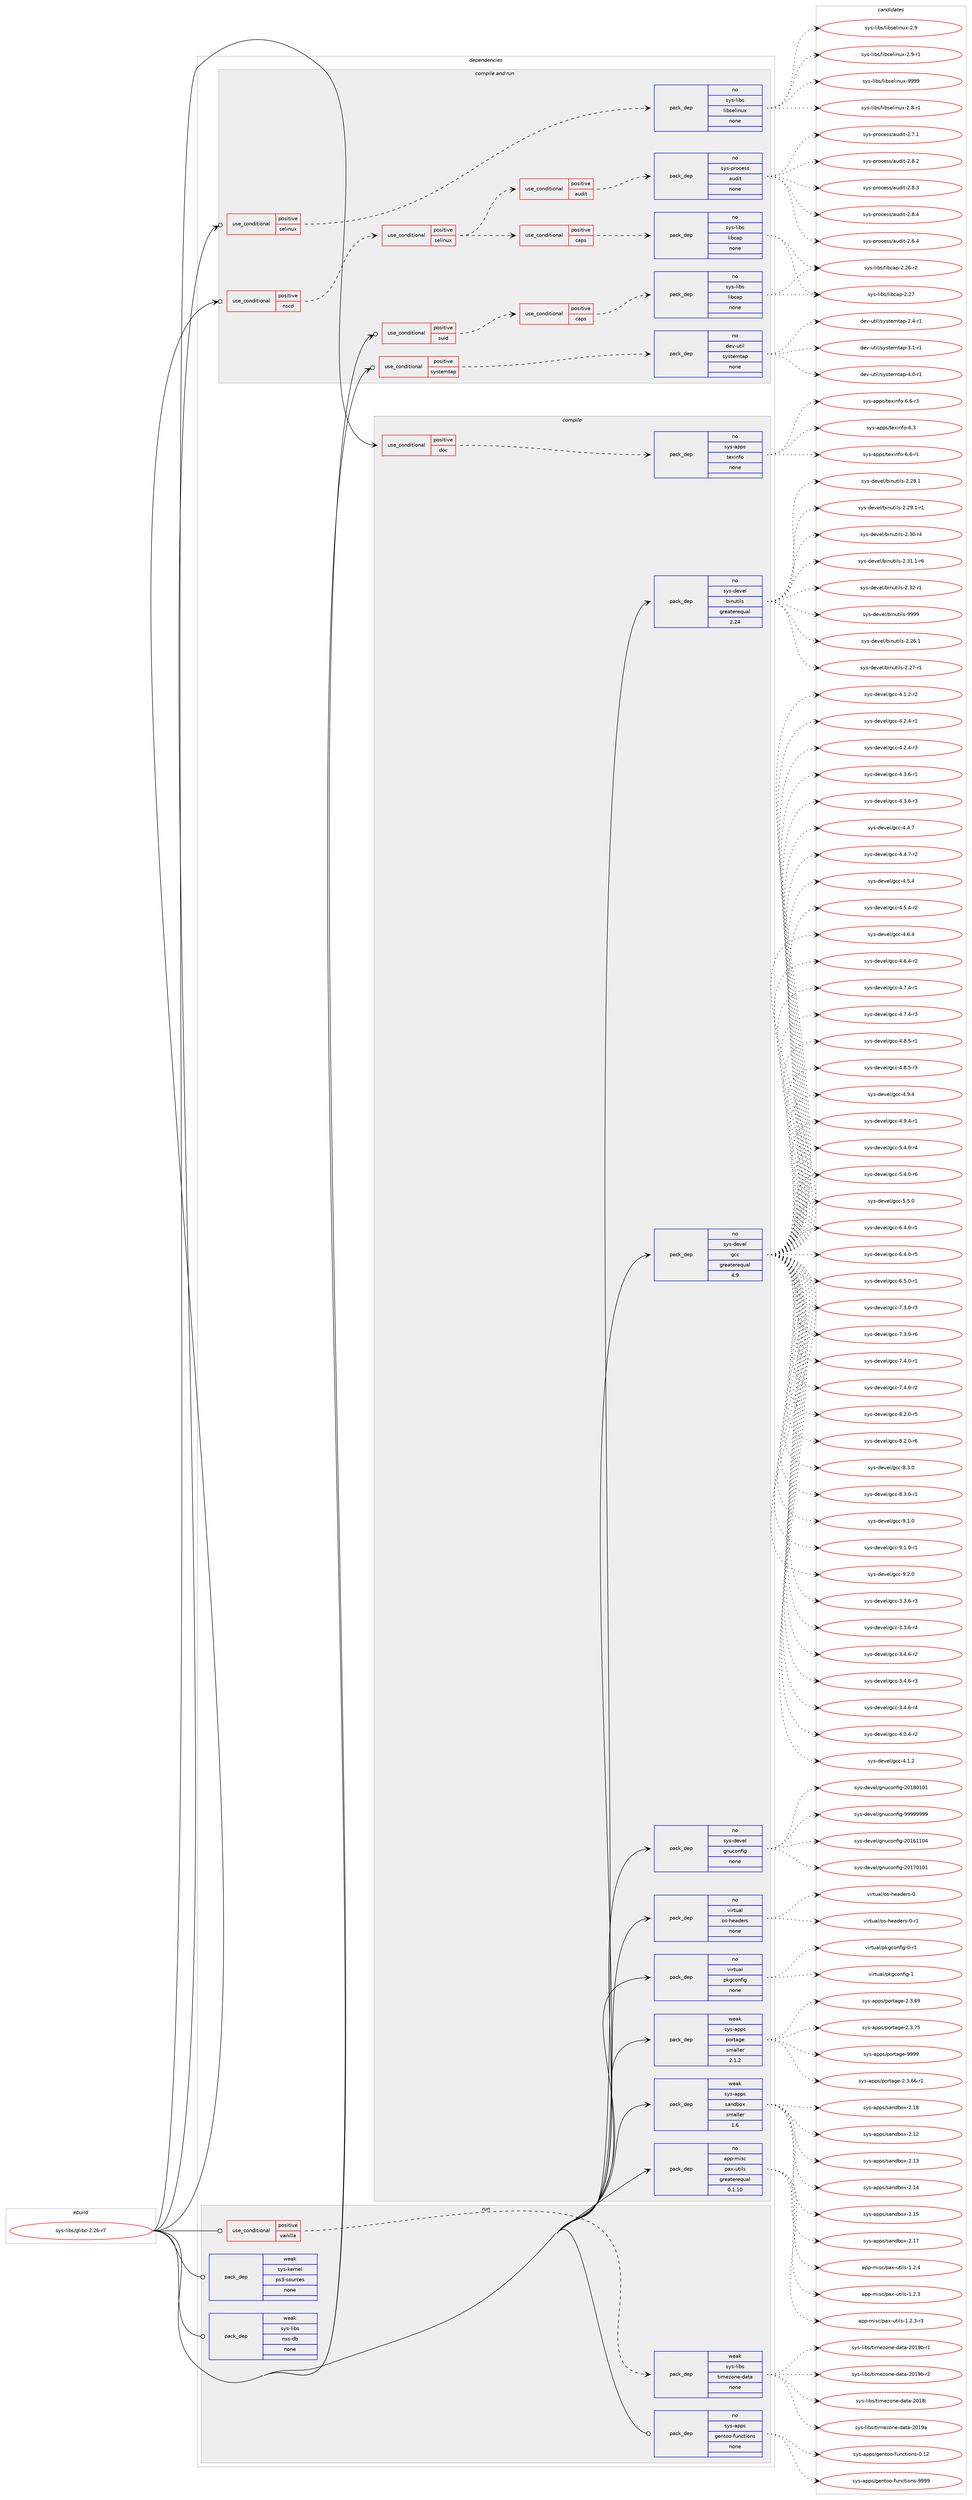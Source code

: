 digraph prolog {

# *************
# Graph options
# *************

newrank=true;
concentrate=true;
compound=true;
graph [rankdir=LR,fontname=Helvetica,fontsize=10,ranksep=1.5];#, ranksep=2.5, nodesep=0.2];
edge  [arrowhead=vee];
node  [fontname=Helvetica,fontsize=10];

# **********
# The ebuild
# **********

subgraph cluster_leftcol {
color=gray;
rank=same;
label=<<i>ebuild</i>>;
id [label="sys-libs/glibc-2.26-r7", color=red, width=4, href="../sys-libs/glibc-2.26-r7.svg"];
}

# ****************
# The dependencies
# ****************

subgraph cluster_midcol {
color=gray;
label=<<i>dependencies</i>>;
subgraph cluster_compile {
fillcolor="#eeeeee";
style=filled;
label=<<i>compile</i>>;
subgraph cond368 {
dependency1503 [label=<<TABLE BORDER="0" CELLBORDER="1" CELLSPACING="0" CELLPADDING="4"><TR><TD ROWSPAN="3" CELLPADDING="10">use_conditional</TD></TR><TR><TD>positive</TD></TR><TR><TD>doc</TD></TR></TABLE>>, shape=none, color=red];
subgraph pack1114 {
dependency1504 [label=<<TABLE BORDER="0" CELLBORDER="1" CELLSPACING="0" CELLPADDING="4" WIDTH="220"><TR><TD ROWSPAN="6" CELLPADDING="30">pack_dep</TD></TR><TR><TD WIDTH="110">no</TD></TR><TR><TD>sys-apps</TD></TR><TR><TD>texinfo</TD></TR><TR><TD>none</TD></TR><TR><TD></TD></TR></TABLE>>, shape=none, color=blue];
}
dependency1503:e -> dependency1504:w [weight=20,style="dashed",arrowhead="vee"];
}
id:e -> dependency1503:w [weight=20,style="solid",arrowhead="vee"];
subgraph pack1115 {
dependency1505 [label=<<TABLE BORDER="0" CELLBORDER="1" CELLSPACING="0" CELLPADDING="4" WIDTH="220"><TR><TD ROWSPAN="6" CELLPADDING="30">pack_dep</TD></TR><TR><TD WIDTH="110">no</TD></TR><TR><TD>app-misc</TD></TR><TR><TD>pax-utils</TD></TR><TR><TD>greaterequal</TD></TR><TR><TD>0.1.10</TD></TR></TABLE>>, shape=none, color=blue];
}
id:e -> dependency1505:w [weight=20,style="solid",arrowhead="vee"];
subgraph pack1116 {
dependency1506 [label=<<TABLE BORDER="0" CELLBORDER="1" CELLSPACING="0" CELLPADDING="4" WIDTH="220"><TR><TD ROWSPAN="6" CELLPADDING="30">pack_dep</TD></TR><TR><TD WIDTH="110">no</TD></TR><TR><TD>sys-devel</TD></TR><TR><TD>binutils</TD></TR><TR><TD>greaterequal</TD></TR><TR><TD>2.24</TD></TR></TABLE>>, shape=none, color=blue];
}
id:e -> dependency1506:w [weight=20,style="solid",arrowhead="vee"];
subgraph pack1117 {
dependency1507 [label=<<TABLE BORDER="0" CELLBORDER="1" CELLSPACING="0" CELLPADDING="4" WIDTH="220"><TR><TD ROWSPAN="6" CELLPADDING="30">pack_dep</TD></TR><TR><TD WIDTH="110">no</TD></TR><TR><TD>sys-devel</TD></TR><TR><TD>gcc</TD></TR><TR><TD>greaterequal</TD></TR><TR><TD>4.9</TD></TR></TABLE>>, shape=none, color=blue];
}
id:e -> dependency1507:w [weight=20,style="solid",arrowhead="vee"];
subgraph pack1118 {
dependency1508 [label=<<TABLE BORDER="0" CELLBORDER="1" CELLSPACING="0" CELLPADDING="4" WIDTH="220"><TR><TD ROWSPAN="6" CELLPADDING="30">pack_dep</TD></TR><TR><TD WIDTH="110">no</TD></TR><TR><TD>sys-devel</TD></TR><TR><TD>gnuconfig</TD></TR><TR><TD>none</TD></TR><TR><TD></TD></TR></TABLE>>, shape=none, color=blue];
}
id:e -> dependency1508:w [weight=20,style="solid",arrowhead="vee"];
subgraph pack1119 {
dependency1509 [label=<<TABLE BORDER="0" CELLBORDER="1" CELLSPACING="0" CELLPADDING="4" WIDTH="220"><TR><TD ROWSPAN="6" CELLPADDING="30">pack_dep</TD></TR><TR><TD WIDTH="110">no</TD></TR><TR><TD>virtual</TD></TR><TR><TD>os-headers</TD></TR><TR><TD>none</TD></TR><TR><TD></TD></TR></TABLE>>, shape=none, color=blue];
}
id:e -> dependency1509:w [weight=20,style="solid",arrowhead="vee"];
subgraph pack1120 {
dependency1510 [label=<<TABLE BORDER="0" CELLBORDER="1" CELLSPACING="0" CELLPADDING="4" WIDTH="220"><TR><TD ROWSPAN="6" CELLPADDING="30">pack_dep</TD></TR><TR><TD WIDTH="110">no</TD></TR><TR><TD>virtual</TD></TR><TR><TD>pkgconfig</TD></TR><TR><TD>none</TD></TR><TR><TD></TD></TR></TABLE>>, shape=none, color=blue];
}
id:e -> dependency1510:w [weight=20,style="solid",arrowhead="vee"];
subgraph pack1121 {
dependency1511 [label=<<TABLE BORDER="0" CELLBORDER="1" CELLSPACING="0" CELLPADDING="4" WIDTH="220"><TR><TD ROWSPAN="6" CELLPADDING="30">pack_dep</TD></TR><TR><TD WIDTH="110">weak</TD></TR><TR><TD>sys-apps</TD></TR><TR><TD>portage</TD></TR><TR><TD>smaller</TD></TR><TR><TD>2.1.2</TD></TR></TABLE>>, shape=none, color=blue];
}
id:e -> dependency1511:w [weight=20,style="solid",arrowhead="vee"];
subgraph pack1122 {
dependency1512 [label=<<TABLE BORDER="0" CELLBORDER="1" CELLSPACING="0" CELLPADDING="4" WIDTH="220"><TR><TD ROWSPAN="6" CELLPADDING="30">pack_dep</TD></TR><TR><TD WIDTH="110">weak</TD></TR><TR><TD>sys-apps</TD></TR><TR><TD>sandbox</TD></TR><TR><TD>smaller</TD></TR><TR><TD>1.6</TD></TR></TABLE>>, shape=none, color=blue];
}
id:e -> dependency1512:w [weight=20,style="solid",arrowhead="vee"];
}
subgraph cluster_compileandrun {
fillcolor="#eeeeee";
style=filled;
label=<<i>compile and run</i>>;
subgraph cond369 {
dependency1513 [label=<<TABLE BORDER="0" CELLBORDER="1" CELLSPACING="0" CELLPADDING="4"><TR><TD ROWSPAN="3" CELLPADDING="10">use_conditional</TD></TR><TR><TD>positive</TD></TR><TR><TD>nscd</TD></TR></TABLE>>, shape=none, color=red];
subgraph cond370 {
dependency1514 [label=<<TABLE BORDER="0" CELLBORDER="1" CELLSPACING="0" CELLPADDING="4"><TR><TD ROWSPAN="3" CELLPADDING="10">use_conditional</TD></TR><TR><TD>positive</TD></TR><TR><TD>selinux</TD></TR></TABLE>>, shape=none, color=red];
subgraph cond371 {
dependency1515 [label=<<TABLE BORDER="0" CELLBORDER="1" CELLSPACING="0" CELLPADDING="4"><TR><TD ROWSPAN="3" CELLPADDING="10">use_conditional</TD></TR><TR><TD>positive</TD></TR><TR><TD>audit</TD></TR></TABLE>>, shape=none, color=red];
subgraph pack1123 {
dependency1516 [label=<<TABLE BORDER="0" CELLBORDER="1" CELLSPACING="0" CELLPADDING="4" WIDTH="220"><TR><TD ROWSPAN="6" CELLPADDING="30">pack_dep</TD></TR><TR><TD WIDTH="110">no</TD></TR><TR><TD>sys-process</TD></TR><TR><TD>audit</TD></TR><TR><TD>none</TD></TR><TR><TD></TD></TR></TABLE>>, shape=none, color=blue];
}
dependency1515:e -> dependency1516:w [weight=20,style="dashed",arrowhead="vee"];
}
dependency1514:e -> dependency1515:w [weight=20,style="dashed",arrowhead="vee"];
subgraph cond372 {
dependency1517 [label=<<TABLE BORDER="0" CELLBORDER="1" CELLSPACING="0" CELLPADDING="4"><TR><TD ROWSPAN="3" CELLPADDING="10">use_conditional</TD></TR><TR><TD>positive</TD></TR><TR><TD>caps</TD></TR></TABLE>>, shape=none, color=red];
subgraph pack1124 {
dependency1518 [label=<<TABLE BORDER="0" CELLBORDER="1" CELLSPACING="0" CELLPADDING="4" WIDTH="220"><TR><TD ROWSPAN="6" CELLPADDING="30">pack_dep</TD></TR><TR><TD WIDTH="110">no</TD></TR><TR><TD>sys-libs</TD></TR><TR><TD>libcap</TD></TR><TR><TD>none</TD></TR><TR><TD></TD></TR></TABLE>>, shape=none, color=blue];
}
dependency1517:e -> dependency1518:w [weight=20,style="dashed",arrowhead="vee"];
}
dependency1514:e -> dependency1517:w [weight=20,style="dashed",arrowhead="vee"];
}
dependency1513:e -> dependency1514:w [weight=20,style="dashed",arrowhead="vee"];
}
id:e -> dependency1513:w [weight=20,style="solid",arrowhead="odotvee"];
subgraph cond373 {
dependency1519 [label=<<TABLE BORDER="0" CELLBORDER="1" CELLSPACING="0" CELLPADDING="4"><TR><TD ROWSPAN="3" CELLPADDING="10">use_conditional</TD></TR><TR><TD>positive</TD></TR><TR><TD>selinux</TD></TR></TABLE>>, shape=none, color=red];
subgraph pack1125 {
dependency1520 [label=<<TABLE BORDER="0" CELLBORDER="1" CELLSPACING="0" CELLPADDING="4" WIDTH="220"><TR><TD ROWSPAN="6" CELLPADDING="30">pack_dep</TD></TR><TR><TD WIDTH="110">no</TD></TR><TR><TD>sys-libs</TD></TR><TR><TD>libselinux</TD></TR><TR><TD>none</TD></TR><TR><TD></TD></TR></TABLE>>, shape=none, color=blue];
}
dependency1519:e -> dependency1520:w [weight=20,style="dashed",arrowhead="vee"];
}
id:e -> dependency1519:w [weight=20,style="solid",arrowhead="odotvee"];
subgraph cond374 {
dependency1521 [label=<<TABLE BORDER="0" CELLBORDER="1" CELLSPACING="0" CELLPADDING="4"><TR><TD ROWSPAN="3" CELLPADDING="10">use_conditional</TD></TR><TR><TD>positive</TD></TR><TR><TD>suid</TD></TR></TABLE>>, shape=none, color=red];
subgraph cond375 {
dependency1522 [label=<<TABLE BORDER="0" CELLBORDER="1" CELLSPACING="0" CELLPADDING="4"><TR><TD ROWSPAN="3" CELLPADDING="10">use_conditional</TD></TR><TR><TD>positive</TD></TR><TR><TD>caps</TD></TR></TABLE>>, shape=none, color=red];
subgraph pack1126 {
dependency1523 [label=<<TABLE BORDER="0" CELLBORDER="1" CELLSPACING="0" CELLPADDING="4" WIDTH="220"><TR><TD ROWSPAN="6" CELLPADDING="30">pack_dep</TD></TR><TR><TD WIDTH="110">no</TD></TR><TR><TD>sys-libs</TD></TR><TR><TD>libcap</TD></TR><TR><TD>none</TD></TR><TR><TD></TD></TR></TABLE>>, shape=none, color=blue];
}
dependency1522:e -> dependency1523:w [weight=20,style="dashed",arrowhead="vee"];
}
dependency1521:e -> dependency1522:w [weight=20,style="dashed",arrowhead="vee"];
}
id:e -> dependency1521:w [weight=20,style="solid",arrowhead="odotvee"];
subgraph cond376 {
dependency1524 [label=<<TABLE BORDER="0" CELLBORDER="1" CELLSPACING="0" CELLPADDING="4"><TR><TD ROWSPAN="3" CELLPADDING="10">use_conditional</TD></TR><TR><TD>positive</TD></TR><TR><TD>systemtap</TD></TR></TABLE>>, shape=none, color=red];
subgraph pack1127 {
dependency1525 [label=<<TABLE BORDER="0" CELLBORDER="1" CELLSPACING="0" CELLPADDING="4" WIDTH="220"><TR><TD ROWSPAN="6" CELLPADDING="30">pack_dep</TD></TR><TR><TD WIDTH="110">no</TD></TR><TR><TD>dev-util</TD></TR><TR><TD>systemtap</TD></TR><TR><TD>none</TD></TR><TR><TD></TD></TR></TABLE>>, shape=none, color=blue];
}
dependency1524:e -> dependency1525:w [weight=20,style="dashed",arrowhead="vee"];
}
id:e -> dependency1524:w [weight=20,style="solid",arrowhead="odotvee"];
}
subgraph cluster_run {
fillcolor="#eeeeee";
style=filled;
label=<<i>run</i>>;
subgraph cond377 {
dependency1526 [label=<<TABLE BORDER="0" CELLBORDER="1" CELLSPACING="0" CELLPADDING="4"><TR><TD ROWSPAN="3" CELLPADDING="10">use_conditional</TD></TR><TR><TD>positive</TD></TR><TR><TD>vanilla</TD></TR></TABLE>>, shape=none, color=red];
subgraph pack1128 {
dependency1527 [label=<<TABLE BORDER="0" CELLBORDER="1" CELLSPACING="0" CELLPADDING="4" WIDTH="220"><TR><TD ROWSPAN="6" CELLPADDING="30">pack_dep</TD></TR><TR><TD WIDTH="110">weak</TD></TR><TR><TD>sys-libs</TD></TR><TR><TD>timezone-data</TD></TR><TR><TD>none</TD></TR><TR><TD></TD></TR></TABLE>>, shape=none, color=blue];
}
dependency1526:e -> dependency1527:w [weight=20,style="dashed",arrowhead="vee"];
}
id:e -> dependency1526:w [weight=20,style="solid",arrowhead="odot"];
subgraph pack1129 {
dependency1528 [label=<<TABLE BORDER="0" CELLBORDER="1" CELLSPACING="0" CELLPADDING="4" WIDTH="220"><TR><TD ROWSPAN="6" CELLPADDING="30">pack_dep</TD></TR><TR><TD WIDTH="110">no</TD></TR><TR><TD>sys-apps</TD></TR><TR><TD>gentoo-functions</TD></TR><TR><TD>none</TD></TR><TR><TD></TD></TR></TABLE>>, shape=none, color=blue];
}
id:e -> dependency1528:w [weight=20,style="solid",arrowhead="odot"];
subgraph pack1130 {
dependency1529 [label=<<TABLE BORDER="0" CELLBORDER="1" CELLSPACING="0" CELLPADDING="4" WIDTH="220"><TR><TD ROWSPAN="6" CELLPADDING="30">pack_dep</TD></TR><TR><TD WIDTH="110">weak</TD></TR><TR><TD>sys-kernel</TD></TR><TR><TD>ps3-sources</TD></TR><TR><TD>none</TD></TR><TR><TD></TD></TR></TABLE>>, shape=none, color=blue];
}
id:e -> dependency1529:w [weight=20,style="solid",arrowhead="odot"];
subgraph pack1131 {
dependency1530 [label=<<TABLE BORDER="0" CELLBORDER="1" CELLSPACING="0" CELLPADDING="4" WIDTH="220"><TR><TD ROWSPAN="6" CELLPADDING="30">pack_dep</TD></TR><TR><TD WIDTH="110">weak</TD></TR><TR><TD>sys-libs</TD></TR><TR><TD>nss-db</TD></TR><TR><TD>none</TD></TR><TR><TD></TD></TR></TABLE>>, shape=none, color=blue];
}
id:e -> dependency1530:w [weight=20,style="solid",arrowhead="odot"];
}
}

# **************
# The candidates
# **************

subgraph cluster_choices {
rank=same;
color=gray;
label=<<i>candidates</i>>;

subgraph choice1114 {
color=black;
nodesep=1;
choice11512111545971121121154711610112010511010211145544651 [label="sys-apps/texinfo-6.3", color=red, width=4,href="../sys-apps/texinfo-6.3.svg"];
choice115121115459711211211547116101120105110102111455446544511449 [label="sys-apps/texinfo-6.6-r1", color=red, width=4,href="../sys-apps/texinfo-6.6-r1.svg"];
choice115121115459711211211547116101120105110102111455446544511451 [label="sys-apps/texinfo-6.6-r3", color=red, width=4,href="../sys-apps/texinfo-6.6-r3.svg"];
dependency1504:e -> choice11512111545971121121154711610112010511010211145544651:w [style=dotted,weight="100"];
dependency1504:e -> choice115121115459711211211547116101120105110102111455446544511449:w [style=dotted,weight="100"];
dependency1504:e -> choice115121115459711211211547116101120105110102111455446544511451:w [style=dotted,weight="100"];
}
subgraph choice1115 {
color=black;
nodesep=1;
choice971121124510910511599471129712045117116105108115454946504651 [label="app-misc/pax-utils-1.2.3", color=red, width=4,href="../app-misc/pax-utils-1.2.3.svg"];
choice9711211245109105115994711297120451171161051081154549465046514511451 [label="app-misc/pax-utils-1.2.3-r3", color=red, width=4,href="../app-misc/pax-utils-1.2.3-r3.svg"];
choice971121124510910511599471129712045117116105108115454946504652 [label="app-misc/pax-utils-1.2.4", color=red, width=4,href="../app-misc/pax-utils-1.2.4.svg"];
dependency1505:e -> choice971121124510910511599471129712045117116105108115454946504651:w [style=dotted,weight="100"];
dependency1505:e -> choice9711211245109105115994711297120451171161051081154549465046514511451:w [style=dotted,weight="100"];
dependency1505:e -> choice971121124510910511599471129712045117116105108115454946504652:w [style=dotted,weight="100"];
}
subgraph choice1116 {
color=black;
nodesep=1;
choice11512111545100101118101108479810511011711610510811545504650544649 [label="sys-devel/binutils-2.26.1", color=red, width=4,href="../sys-devel/binutils-2.26.1.svg"];
choice11512111545100101118101108479810511011711610510811545504650554511449 [label="sys-devel/binutils-2.27-r1", color=red, width=4,href="../sys-devel/binutils-2.27-r1.svg"];
choice11512111545100101118101108479810511011711610510811545504650564649 [label="sys-devel/binutils-2.28.1", color=red, width=4,href="../sys-devel/binutils-2.28.1.svg"];
choice115121115451001011181011084798105110117116105108115455046505746494511449 [label="sys-devel/binutils-2.29.1-r1", color=red, width=4,href="../sys-devel/binutils-2.29.1-r1.svg"];
choice11512111545100101118101108479810511011711610510811545504651484511452 [label="sys-devel/binutils-2.30-r4", color=red, width=4,href="../sys-devel/binutils-2.30-r4.svg"];
choice115121115451001011181011084798105110117116105108115455046514946494511454 [label="sys-devel/binutils-2.31.1-r6", color=red, width=4,href="../sys-devel/binutils-2.31.1-r6.svg"];
choice11512111545100101118101108479810511011711610510811545504651504511449 [label="sys-devel/binutils-2.32-r1", color=red, width=4,href="../sys-devel/binutils-2.32-r1.svg"];
choice1151211154510010111810110847981051101171161051081154557575757 [label="sys-devel/binutils-9999", color=red, width=4,href="../sys-devel/binutils-9999.svg"];
dependency1506:e -> choice11512111545100101118101108479810511011711610510811545504650544649:w [style=dotted,weight="100"];
dependency1506:e -> choice11512111545100101118101108479810511011711610510811545504650554511449:w [style=dotted,weight="100"];
dependency1506:e -> choice11512111545100101118101108479810511011711610510811545504650564649:w [style=dotted,weight="100"];
dependency1506:e -> choice115121115451001011181011084798105110117116105108115455046505746494511449:w [style=dotted,weight="100"];
dependency1506:e -> choice11512111545100101118101108479810511011711610510811545504651484511452:w [style=dotted,weight="100"];
dependency1506:e -> choice115121115451001011181011084798105110117116105108115455046514946494511454:w [style=dotted,weight="100"];
dependency1506:e -> choice11512111545100101118101108479810511011711610510811545504651504511449:w [style=dotted,weight="100"];
dependency1506:e -> choice1151211154510010111810110847981051101171161051081154557575757:w [style=dotted,weight="100"];
}
subgraph choice1117 {
color=black;
nodesep=1;
choice115121115451001011181011084710399994551465146544511451 [label="sys-devel/gcc-3.3.6-r3", color=red, width=4,href="../sys-devel/gcc-3.3.6-r3.svg"];
choice115121115451001011181011084710399994551465146544511452 [label="sys-devel/gcc-3.3.6-r4", color=red, width=4,href="../sys-devel/gcc-3.3.6-r4.svg"];
choice115121115451001011181011084710399994551465246544511450 [label="sys-devel/gcc-3.4.6-r2", color=red, width=4,href="../sys-devel/gcc-3.4.6-r2.svg"];
choice115121115451001011181011084710399994551465246544511451 [label="sys-devel/gcc-3.4.6-r3", color=red, width=4,href="../sys-devel/gcc-3.4.6-r3.svg"];
choice115121115451001011181011084710399994551465246544511452 [label="sys-devel/gcc-3.4.6-r4", color=red, width=4,href="../sys-devel/gcc-3.4.6-r4.svg"];
choice115121115451001011181011084710399994552464846524511450 [label="sys-devel/gcc-4.0.4-r2", color=red, width=4,href="../sys-devel/gcc-4.0.4-r2.svg"];
choice11512111545100101118101108471039999455246494650 [label="sys-devel/gcc-4.1.2", color=red, width=4,href="../sys-devel/gcc-4.1.2.svg"];
choice115121115451001011181011084710399994552464946504511450 [label="sys-devel/gcc-4.1.2-r2", color=red, width=4,href="../sys-devel/gcc-4.1.2-r2.svg"];
choice115121115451001011181011084710399994552465046524511449 [label="sys-devel/gcc-4.2.4-r1", color=red, width=4,href="../sys-devel/gcc-4.2.4-r1.svg"];
choice115121115451001011181011084710399994552465046524511451 [label="sys-devel/gcc-4.2.4-r3", color=red, width=4,href="../sys-devel/gcc-4.2.4-r3.svg"];
choice115121115451001011181011084710399994552465146544511449 [label="sys-devel/gcc-4.3.6-r1", color=red, width=4,href="../sys-devel/gcc-4.3.6-r1.svg"];
choice115121115451001011181011084710399994552465146544511451 [label="sys-devel/gcc-4.3.6-r3", color=red, width=4,href="../sys-devel/gcc-4.3.6-r3.svg"];
choice11512111545100101118101108471039999455246524655 [label="sys-devel/gcc-4.4.7", color=red, width=4,href="../sys-devel/gcc-4.4.7.svg"];
choice115121115451001011181011084710399994552465246554511450 [label="sys-devel/gcc-4.4.7-r2", color=red, width=4,href="../sys-devel/gcc-4.4.7-r2.svg"];
choice11512111545100101118101108471039999455246534652 [label="sys-devel/gcc-4.5.4", color=red, width=4,href="../sys-devel/gcc-4.5.4.svg"];
choice115121115451001011181011084710399994552465346524511450 [label="sys-devel/gcc-4.5.4-r2", color=red, width=4,href="../sys-devel/gcc-4.5.4-r2.svg"];
choice11512111545100101118101108471039999455246544652 [label="sys-devel/gcc-4.6.4", color=red, width=4,href="../sys-devel/gcc-4.6.4.svg"];
choice115121115451001011181011084710399994552465446524511450 [label="sys-devel/gcc-4.6.4-r2", color=red, width=4,href="../sys-devel/gcc-4.6.4-r2.svg"];
choice115121115451001011181011084710399994552465546524511449 [label="sys-devel/gcc-4.7.4-r1", color=red, width=4,href="../sys-devel/gcc-4.7.4-r1.svg"];
choice115121115451001011181011084710399994552465546524511451 [label="sys-devel/gcc-4.7.4-r3", color=red, width=4,href="../sys-devel/gcc-4.7.4-r3.svg"];
choice115121115451001011181011084710399994552465646534511449 [label="sys-devel/gcc-4.8.5-r1", color=red, width=4,href="../sys-devel/gcc-4.8.5-r1.svg"];
choice115121115451001011181011084710399994552465646534511451 [label="sys-devel/gcc-4.8.5-r3", color=red, width=4,href="../sys-devel/gcc-4.8.5-r3.svg"];
choice11512111545100101118101108471039999455246574652 [label="sys-devel/gcc-4.9.4", color=red, width=4,href="../sys-devel/gcc-4.9.4.svg"];
choice115121115451001011181011084710399994552465746524511449 [label="sys-devel/gcc-4.9.4-r1", color=red, width=4,href="../sys-devel/gcc-4.9.4-r1.svg"];
choice115121115451001011181011084710399994553465246484511452 [label="sys-devel/gcc-5.4.0-r4", color=red, width=4,href="../sys-devel/gcc-5.4.0-r4.svg"];
choice115121115451001011181011084710399994553465246484511454 [label="sys-devel/gcc-5.4.0-r6", color=red, width=4,href="../sys-devel/gcc-5.4.0-r6.svg"];
choice11512111545100101118101108471039999455346534648 [label="sys-devel/gcc-5.5.0", color=red, width=4,href="../sys-devel/gcc-5.5.0.svg"];
choice115121115451001011181011084710399994554465246484511449 [label="sys-devel/gcc-6.4.0-r1", color=red, width=4,href="../sys-devel/gcc-6.4.0-r1.svg"];
choice115121115451001011181011084710399994554465246484511453 [label="sys-devel/gcc-6.4.0-r5", color=red, width=4,href="../sys-devel/gcc-6.4.0-r5.svg"];
choice115121115451001011181011084710399994554465346484511449 [label="sys-devel/gcc-6.5.0-r1", color=red, width=4,href="../sys-devel/gcc-6.5.0-r1.svg"];
choice115121115451001011181011084710399994555465146484511451 [label="sys-devel/gcc-7.3.0-r3", color=red, width=4,href="../sys-devel/gcc-7.3.0-r3.svg"];
choice115121115451001011181011084710399994555465146484511454 [label="sys-devel/gcc-7.3.0-r6", color=red, width=4,href="../sys-devel/gcc-7.3.0-r6.svg"];
choice115121115451001011181011084710399994555465246484511449 [label="sys-devel/gcc-7.4.0-r1", color=red, width=4,href="../sys-devel/gcc-7.4.0-r1.svg"];
choice115121115451001011181011084710399994555465246484511450 [label="sys-devel/gcc-7.4.0-r2", color=red, width=4,href="../sys-devel/gcc-7.4.0-r2.svg"];
choice115121115451001011181011084710399994556465046484511453 [label="sys-devel/gcc-8.2.0-r5", color=red, width=4,href="../sys-devel/gcc-8.2.0-r5.svg"];
choice115121115451001011181011084710399994556465046484511454 [label="sys-devel/gcc-8.2.0-r6", color=red, width=4,href="../sys-devel/gcc-8.2.0-r6.svg"];
choice11512111545100101118101108471039999455646514648 [label="sys-devel/gcc-8.3.0", color=red, width=4,href="../sys-devel/gcc-8.3.0.svg"];
choice115121115451001011181011084710399994556465146484511449 [label="sys-devel/gcc-8.3.0-r1", color=red, width=4,href="../sys-devel/gcc-8.3.0-r1.svg"];
choice11512111545100101118101108471039999455746494648 [label="sys-devel/gcc-9.1.0", color=red, width=4,href="../sys-devel/gcc-9.1.0.svg"];
choice115121115451001011181011084710399994557464946484511449 [label="sys-devel/gcc-9.1.0-r1", color=red, width=4,href="../sys-devel/gcc-9.1.0-r1.svg"];
choice11512111545100101118101108471039999455746504648 [label="sys-devel/gcc-9.2.0", color=red, width=4,href="../sys-devel/gcc-9.2.0.svg"];
dependency1507:e -> choice115121115451001011181011084710399994551465146544511451:w [style=dotted,weight="100"];
dependency1507:e -> choice115121115451001011181011084710399994551465146544511452:w [style=dotted,weight="100"];
dependency1507:e -> choice115121115451001011181011084710399994551465246544511450:w [style=dotted,weight="100"];
dependency1507:e -> choice115121115451001011181011084710399994551465246544511451:w [style=dotted,weight="100"];
dependency1507:e -> choice115121115451001011181011084710399994551465246544511452:w [style=dotted,weight="100"];
dependency1507:e -> choice115121115451001011181011084710399994552464846524511450:w [style=dotted,weight="100"];
dependency1507:e -> choice11512111545100101118101108471039999455246494650:w [style=dotted,weight="100"];
dependency1507:e -> choice115121115451001011181011084710399994552464946504511450:w [style=dotted,weight="100"];
dependency1507:e -> choice115121115451001011181011084710399994552465046524511449:w [style=dotted,weight="100"];
dependency1507:e -> choice115121115451001011181011084710399994552465046524511451:w [style=dotted,weight="100"];
dependency1507:e -> choice115121115451001011181011084710399994552465146544511449:w [style=dotted,weight="100"];
dependency1507:e -> choice115121115451001011181011084710399994552465146544511451:w [style=dotted,weight="100"];
dependency1507:e -> choice11512111545100101118101108471039999455246524655:w [style=dotted,weight="100"];
dependency1507:e -> choice115121115451001011181011084710399994552465246554511450:w [style=dotted,weight="100"];
dependency1507:e -> choice11512111545100101118101108471039999455246534652:w [style=dotted,weight="100"];
dependency1507:e -> choice115121115451001011181011084710399994552465346524511450:w [style=dotted,weight="100"];
dependency1507:e -> choice11512111545100101118101108471039999455246544652:w [style=dotted,weight="100"];
dependency1507:e -> choice115121115451001011181011084710399994552465446524511450:w [style=dotted,weight="100"];
dependency1507:e -> choice115121115451001011181011084710399994552465546524511449:w [style=dotted,weight="100"];
dependency1507:e -> choice115121115451001011181011084710399994552465546524511451:w [style=dotted,weight="100"];
dependency1507:e -> choice115121115451001011181011084710399994552465646534511449:w [style=dotted,weight="100"];
dependency1507:e -> choice115121115451001011181011084710399994552465646534511451:w [style=dotted,weight="100"];
dependency1507:e -> choice11512111545100101118101108471039999455246574652:w [style=dotted,weight="100"];
dependency1507:e -> choice115121115451001011181011084710399994552465746524511449:w [style=dotted,weight="100"];
dependency1507:e -> choice115121115451001011181011084710399994553465246484511452:w [style=dotted,weight="100"];
dependency1507:e -> choice115121115451001011181011084710399994553465246484511454:w [style=dotted,weight="100"];
dependency1507:e -> choice11512111545100101118101108471039999455346534648:w [style=dotted,weight="100"];
dependency1507:e -> choice115121115451001011181011084710399994554465246484511449:w [style=dotted,weight="100"];
dependency1507:e -> choice115121115451001011181011084710399994554465246484511453:w [style=dotted,weight="100"];
dependency1507:e -> choice115121115451001011181011084710399994554465346484511449:w [style=dotted,weight="100"];
dependency1507:e -> choice115121115451001011181011084710399994555465146484511451:w [style=dotted,weight="100"];
dependency1507:e -> choice115121115451001011181011084710399994555465146484511454:w [style=dotted,weight="100"];
dependency1507:e -> choice115121115451001011181011084710399994555465246484511449:w [style=dotted,weight="100"];
dependency1507:e -> choice115121115451001011181011084710399994555465246484511450:w [style=dotted,weight="100"];
dependency1507:e -> choice115121115451001011181011084710399994556465046484511453:w [style=dotted,weight="100"];
dependency1507:e -> choice115121115451001011181011084710399994556465046484511454:w [style=dotted,weight="100"];
dependency1507:e -> choice11512111545100101118101108471039999455646514648:w [style=dotted,weight="100"];
dependency1507:e -> choice115121115451001011181011084710399994556465146484511449:w [style=dotted,weight="100"];
dependency1507:e -> choice11512111545100101118101108471039999455746494648:w [style=dotted,weight="100"];
dependency1507:e -> choice115121115451001011181011084710399994557464946484511449:w [style=dotted,weight="100"];
dependency1507:e -> choice11512111545100101118101108471039999455746504648:w [style=dotted,weight="100"];
}
subgraph choice1118 {
color=black;
nodesep=1;
choice115121115451001011181011084710311011799111110102105103455048495449494852 [label="sys-devel/gnuconfig-20161104", color=red, width=4,href="../sys-devel/gnuconfig-20161104.svg"];
choice115121115451001011181011084710311011799111110102105103455048495548494849 [label="sys-devel/gnuconfig-20170101", color=red, width=4,href="../sys-devel/gnuconfig-20170101.svg"];
choice115121115451001011181011084710311011799111110102105103455048495648494849 [label="sys-devel/gnuconfig-20180101", color=red, width=4,href="../sys-devel/gnuconfig-20180101.svg"];
choice115121115451001011181011084710311011799111110102105103455757575757575757 [label="sys-devel/gnuconfig-99999999", color=red, width=4,href="../sys-devel/gnuconfig-99999999.svg"];
dependency1508:e -> choice115121115451001011181011084710311011799111110102105103455048495449494852:w [style=dotted,weight="100"];
dependency1508:e -> choice115121115451001011181011084710311011799111110102105103455048495548494849:w [style=dotted,weight="100"];
dependency1508:e -> choice115121115451001011181011084710311011799111110102105103455048495648494849:w [style=dotted,weight="100"];
dependency1508:e -> choice115121115451001011181011084710311011799111110102105103455757575757575757:w [style=dotted,weight="100"];
}
subgraph choice1119 {
color=black;
nodesep=1;
choice118105114116117971084711111545104101971001011141154548 [label="virtual/os-headers-0", color=red, width=4,href="../virtual/os-headers-0.svg"];
choice1181051141161179710847111115451041019710010111411545484511449 [label="virtual/os-headers-0-r1", color=red, width=4,href="../virtual/os-headers-0-r1.svg"];
dependency1509:e -> choice118105114116117971084711111545104101971001011141154548:w [style=dotted,weight="100"];
dependency1509:e -> choice1181051141161179710847111115451041019710010111411545484511449:w [style=dotted,weight="100"];
}
subgraph choice1120 {
color=black;
nodesep=1;
choice11810511411611797108471121071039911111010210510345484511449 [label="virtual/pkgconfig-0-r1", color=red, width=4,href="../virtual/pkgconfig-0-r1.svg"];
choice1181051141161179710847112107103991111101021051034549 [label="virtual/pkgconfig-1", color=red, width=4,href="../virtual/pkgconfig-1.svg"];
dependency1510:e -> choice11810511411611797108471121071039911111010210510345484511449:w [style=dotted,weight="100"];
dependency1510:e -> choice1181051141161179710847112107103991111101021051034549:w [style=dotted,weight="100"];
}
subgraph choice1121 {
color=black;
nodesep=1;
choice11512111545971121121154711211111411697103101455046514654544511449 [label="sys-apps/portage-2.3.66-r1", color=red, width=4,href="../sys-apps/portage-2.3.66-r1.svg"];
choice1151211154597112112115471121111141169710310145504651465457 [label="sys-apps/portage-2.3.69", color=red, width=4,href="../sys-apps/portage-2.3.69.svg"];
choice1151211154597112112115471121111141169710310145504651465553 [label="sys-apps/portage-2.3.75", color=red, width=4,href="../sys-apps/portage-2.3.75.svg"];
choice115121115459711211211547112111114116971031014557575757 [label="sys-apps/portage-9999", color=red, width=4,href="../sys-apps/portage-9999.svg"];
dependency1511:e -> choice11512111545971121121154711211111411697103101455046514654544511449:w [style=dotted,weight="100"];
dependency1511:e -> choice1151211154597112112115471121111141169710310145504651465457:w [style=dotted,weight="100"];
dependency1511:e -> choice1151211154597112112115471121111141169710310145504651465553:w [style=dotted,weight="100"];
dependency1511:e -> choice115121115459711211211547112111114116971031014557575757:w [style=dotted,weight="100"];
}
subgraph choice1122 {
color=black;
nodesep=1;
choice11512111545971121121154711597110100981111204550464950 [label="sys-apps/sandbox-2.12", color=red, width=4,href="../sys-apps/sandbox-2.12.svg"];
choice11512111545971121121154711597110100981111204550464951 [label="sys-apps/sandbox-2.13", color=red, width=4,href="../sys-apps/sandbox-2.13.svg"];
choice11512111545971121121154711597110100981111204550464952 [label="sys-apps/sandbox-2.14", color=red, width=4,href="../sys-apps/sandbox-2.14.svg"];
choice11512111545971121121154711597110100981111204550464953 [label="sys-apps/sandbox-2.15", color=red, width=4,href="../sys-apps/sandbox-2.15.svg"];
choice11512111545971121121154711597110100981111204550464955 [label="sys-apps/sandbox-2.17", color=red, width=4,href="../sys-apps/sandbox-2.17.svg"];
choice11512111545971121121154711597110100981111204550464956 [label="sys-apps/sandbox-2.18", color=red, width=4,href="../sys-apps/sandbox-2.18.svg"];
dependency1512:e -> choice11512111545971121121154711597110100981111204550464950:w [style=dotted,weight="100"];
dependency1512:e -> choice11512111545971121121154711597110100981111204550464951:w [style=dotted,weight="100"];
dependency1512:e -> choice11512111545971121121154711597110100981111204550464952:w [style=dotted,weight="100"];
dependency1512:e -> choice11512111545971121121154711597110100981111204550464953:w [style=dotted,weight="100"];
dependency1512:e -> choice11512111545971121121154711597110100981111204550464955:w [style=dotted,weight="100"];
dependency1512:e -> choice11512111545971121121154711597110100981111204550464956:w [style=dotted,weight="100"];
}
subgraph choice1123 {
color=black;
nodesep=1;
choice11512111545112114111991011151154797117100105116455046544652 [label="sys-process/audit-2.6.4", color=red, width=4,href="../sys-process/audit-2.6.4.svg"];
choice11512111545112114111991011151154797117100105116455046554649 [label="sys-process/audit-2.7.1", color=red, width=4,href="../sys-process/audit-2.7.1.svg"];
choice11512111545112114111991011151154797117100105116455046564650 [label="sys-process/audit-2.8.2", color=red, width=4,href="../sys-process/audit-2.8.2.svg"];
choice11512111545112114111991011151154797117100105116455046564651 [label="sys-process/audit-2.8.3", color=red, width=4,href="../sys-process/audit-2.8.3.svg"];
choice11512111545112114111991011151154797117100105116455046564652 [label="sys-process/audit-2.8.4", color=red, width=4,href="../sys-process/audit-2.8.4.svg"];
dependency1516:e -> choice11512111545112114111991011151154797117100105116455046544652:w [style=dotted,weight="100"];
dependency1516:e -> choice11512111545112114111991011151154797117100105116455046554649:w [style=dotted,weight="100"];
dependency1516:e -> choice11512111545112114111991011151154797117100105116455046564650:w [style=dotted,weight="100"];
dependency1516:e -> choice11512111545112114111991011151154797117100105116455046564651:w [style=dotted,weight="100"];
dependency1516:e -> choice11512111545112114111991011151154797117100105116455046564652:w [style=dotted,weight="100"];
}
subgraph choice1124 {
color=black;
nodesep=1;
choice11512111545108105981154710810598999711245504650544511450 [label="sys-libs/libcap-2.26-r2", color=red, width=4,href="../sys-libs/libcap-2.26-r2.svg"];
choice1151211154510810598115471081059899971124550465055 [label="sys-libs/libcap-2.27", color=red, width=4,href="../sys-libs/libcap-2.27.svg"];
dependency1518:e -> choice11512111545108105981154710810598999711245504650544511450:w [style=dotted,weight="100"];
dependency1518:e -> choice1151211154510810598115471081059899971124550465055:w [style=dotted,weight="100"];
}
subgraph choice1125 {
color=black;
nodesep=1;
choice11512111545108105981154710810598115101108105110117120455046564511449 [label="sys-libs/libselinux-2.8-r1", color=red, width=4,href="../sys-libs/libselinux-2.8-r1.svg"];
choice1151211154510810598115471081059811510110810511011712045504657 [label="sys-libs/libselinux-2.9", color=red, width=4,href="../sys-libs/libselinux-2.9.svg"];
choice11512111545108105981154710810598115101108105110117120455046574511449 [label="sys-libs/libselinux-2.9-r1", color=red, width=4,href="../sys-libs/libselinux-2.9-r1.svg"];
choice115121115451081059811547108105981151011081051101171204557575757 [label="sys-libs/libselinux-9999", color=red, width=4,href="../sys-libs/libselinux-9999.svg"];
dependency1520:e -> choice11512111545108105981154710810598115101108105110117120455046564511449:w [style=dotted,weight="100"];
dependency1520:e -> choice1151211154510810598115471081059811510110810511011712045504657:w [style=dotted,weight="100"];
dependency1520:e -> choice11512111545108105981154710810598115101108105110117120455046574511449:w [style=dotted,weight="100"];
dependency1520:e -> choice115121115451081059811547108105981151011081051101171204557575757:w [style=dotted,weight="100"];
}
subgraph choice1126 {
color=black;
nodesep=1;
choice11512111545108105981154710810598999711245504650544511450 [label="sys-libs/libcap-2.26-r2", color=red, width=4,href="../sys-libs/libcap-2.26-r2.svg"];
choice1151211154510810598115471081059899971124550465055 [label="sys-libs/libcap-2.27", color=red, width=4,href="../sys-libs/libcap-2.27.svg"];
dependency1523:e -> choice11512111545108105981154710810598999711245504650544511450:w [style=dotted,weight="100"];
dependency1523:e -> choice1151211154510810598115471081059899971124550465055:w [style=dotted,weight="100"];
}
subgraph choice1127 {
color=black;
nodesep=1;
choice100101118451171161051084711512111511610110911697112455046524511449 [label="dev-util/systemtap-2.4-r1", color=red, width=4,href="../dev-util/systemtap-2.4-r1.svg"];
choice100101118451171161051084711512111511610110911697112455146494511449 [label="dev-util/systemtap-3.1-r1", color=red, width=4,href="../dev-util/systemtap-3.1-r1.svg"];
choice100101118451171161051084711512111511610110911697112455246484511449 [label="dev-util/systemtap-4.0-r1", color=red, width=4,href="../dev-util/systemtap-4.0-r1.svg"];
dependency1525:e -> choice100101118451171161051084711512111511610110911697112455046524511449:w [style=dotted,weight="100"];
dependency1525:e -> choice100101118451171161051084711512111511610110911697112455146494511449:w [style=dotted,weight="100"];
dependency1525:e -> choice100101118451171161051084711512111511610110911697112455246484511449:w [style=dotted,weight="100"];
}
subgraph choice1128 {
color=black;
nodesep=1;
choice1151211154510810598115471161051091011221111101014510097116974550484956105 [label="sys-libs/timezone-data-2018i", color=red, width=4,href="../sys-libs/timezone-data-2018i.svg"];
choice115121115451081059811547116105109101122111110101451009711697455048495797 [label="sys-libs/timezone-data-2019a", color=red, width=4,href="../sys-libs/timezone-data-2019a.svg"];
choice1151211154510810598115471161051091011221111101014510097116974550484957984511449 [label="sys-libs/timezone-data-2019b-r1", color=red, width=4,href="../sys-libs/timezone-data-2019b-r1.svg"];
choice1151211154510810598115471161051091011221111101014510097116974550484957984511450 [label="sys-libs/timezone-data-2019b-r2", color=red, width=4,href="../sys-libs/timezone-data-2019b-r2.svg"];
dependency1527:e -> choice1151211154510810598115471161051091011221111101014510097116974550484956105:w [style=dotted,weight="100"];
dependency1527:e -> choice115121115451081059811547116105109101122111110101451009711697455048495797:w [style=dotted,weight="100"];
dependency1527:e -> choice1151211154510810598115471161051091011221111101014510097116974550484957984511449:w [style=dotted,weight="100"];
dependency1527:e -> choice1151211154510810598115471161051091011221111101014510097116974550484957984511450:w [style=dotted,weight="100"];
}
subgraph choice1129 {
color=black;
nodesep=1;
choice11512111545971121121154710310111011611111145102117110991161051111101154548464950 [label="sys-apps/gentoo-functions-0.12", color=red, width=4,href="../sys-apps/gentoo-functions-0.12.svg"];
choice11512111545971121121154710310111011611111145102117110991161051111101154557575757 [label="sys-apps/gentoo-functions-9999", color=red, width=4,href="../sys-apps/gentoo-functions-9999.svg"];
dependency1528:e -> choice11512111545971121121154710310111011611111145102117110991161051111101154548464950:w [style=dotted,weight="100"];
dependency1528:e -> choice11512111545971121121154710310111011611111145102117110991161051111101154557575757:w [style=dotted,weight="100"];
}
subgraph choice1130 {
color=black;
nodesep=1;
}
subgraph choice1131 {
color=black;
nodesep=1;
}
}

}
